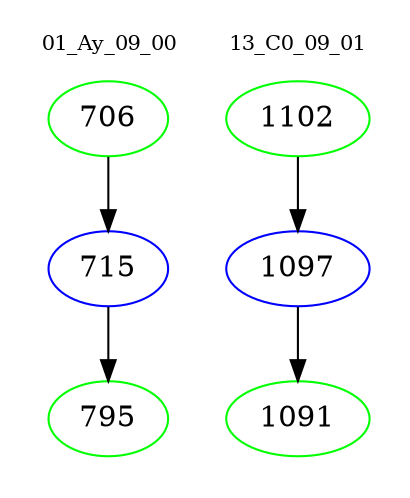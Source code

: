 digraph{
subgraph cluster_0 {
color = white
label = "01_Ay_09_00";
fontsize=10;
T0_706 [label="706", color="green"]
T0_706 -> T0_715 [color="black"]
T0_715 [label="715", color="blue"]
T0_715 -> T0_795 [color="black"]
T0_795 [label="795", color="green"]
}
subgraph cluster_1 {
color = white
label = "13_C0_09_01";
fontsize=10;
T1_1102 [label="1102", color="green"]
T1_1102 -> T1_1097 [color="black"]
T1_1097 [label="1097", color="blue"]
T1_1097 -> T1_1091 [color="black"]
T1_1091 [label="1091", color="green"]
}
}
